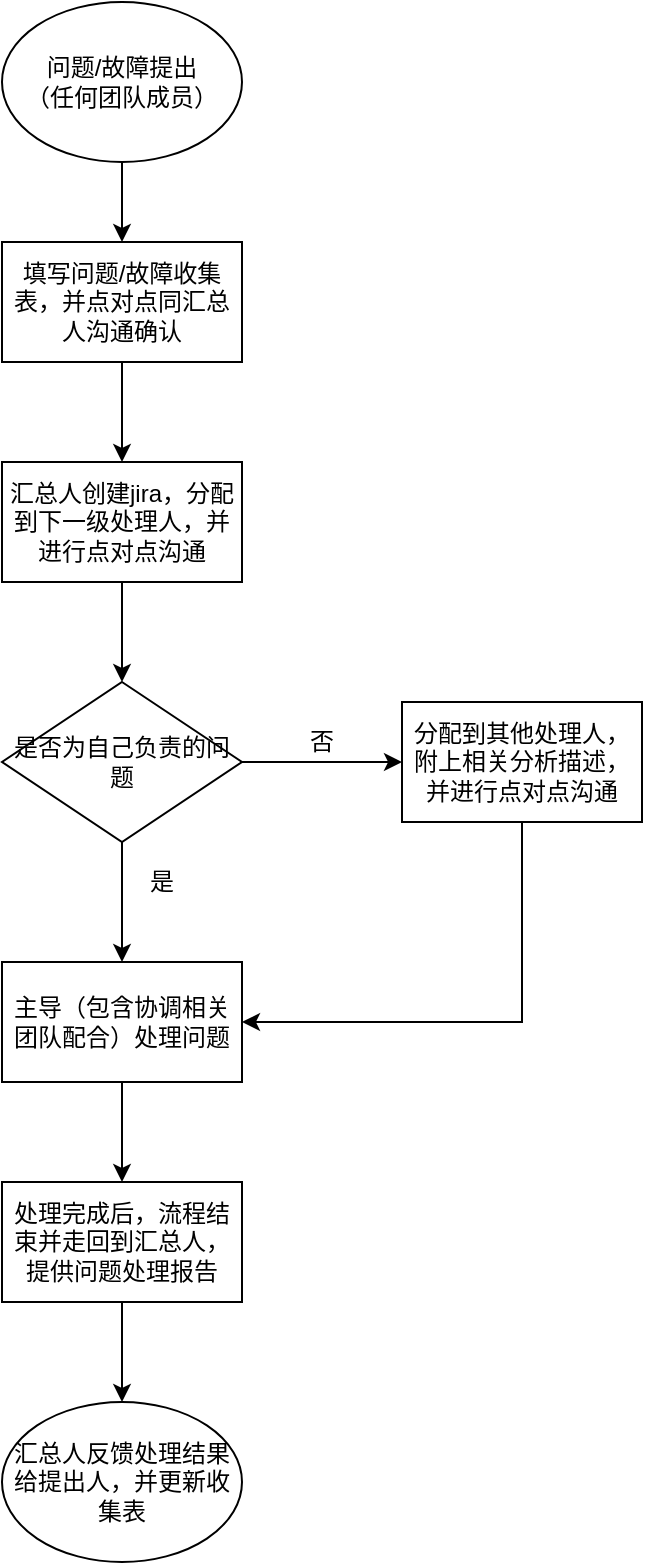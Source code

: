 <mxfile version="14.2.9" type="github">
  <diagram id="8wp-kkvbxen9tDqzM8C1" name="Page-1">
    <mxGraphModel dx="830" dy="800" grid="1" gridSize="10" guides="1" tooltips="1" connect="1" arrows="1" fold="1" page="1" pageScale="1" pageWidth="827" pageHeight="1169" math="0" shadow="0">
      <root>
        <mxCell id="0" />
        <mxCell id="1" parent="0" />
        <mxCell id="-4VRe7rHG7LYMEuQ_F8g-7" style="edgeStyle=orthogonalEdgeStyle;rounded=0;orthogonalLoop=1;jettySize=auto;html=1;exitX=0.5;exitY=1;exitDx=0;exitDy=0;entryX=0.5;entryY=0;entryDx=0;entryDy=0;" edge="1" parent="1" source="-4VRe7rHG7LYMEuQ_F8g-1" target="-4VRe7rHG7LYMEuQ_F8g-2">
          <mxGeometry relative="1" as="geometry" />
        </mxCell>
        <mxCell id="-4VRe7rHG7LYMEuQ_F8g-1" value="问题/故障提出&lt;br&gt;（任何团队成员）" style="ellipse;whiteSpace=wrap;html=1;" vertex="1" parent="1">
          <mxGeometry x="120" y="130" width="120" height="80" as="geometry" />
        </mxCell>
        <mxCell id="-4VRe7rHG7LYMEuQ_F8g-8" style="edgeStyle=orthogonalEdgeStyle;rounded=0;orthogonalLoop=1;jettySize=auto;html=1;exitX=0.5;exitY=1;exitDx=0;exitDy=0;entryX=0.5;entryY=0;entryDx=0;entryDy=0;" edge="1" parent="1" source="-4VRe7rHG7LYMEuQ_F8g-2" target="-4VRe7rHG7LYMEuQ_F8g-3">
          <mxGeometry relative="1" as="geometry" />
        </mxCell>
        <mxCell id="-4VRe7rHG7LYMEuQ_F8g-2" value="填写问题/故障收集表，并点对点同汇总人沟通确认" style="rounded=0;whiteSpace=wrap;html=1;" vertex="1" parent="1">
          <mxGeometry x="120" y="250" width="120" height="60" as="geometry" />
        </mxCell>
        <mxCell id="-4VRe7rHG7LYMEuQ_F8g-9" style="edgeStyle=orthogonalEdgeStyle;rounded=0;orthogonalLoop=1;jettySize=auto;html=1;exitX=0.5;exitY=1;exitDx=0;exitDy=0;entryX=0.5;entryY=0;entryDx=0;entryDy=0;" edge="1" parent="1" source="-4VRe7rHG7LYMEuQ_F8g-3" target="-4VRe7rHG7LYMEuQ_F8g-4">
          <mxGeometry relative="1" as="geometry" />
        </mxCell>
        <mxCell id="-4VRe7rHG7LYMEuQ_F8g-3" value="汇总人创建jira，分配到下一级处理人，并进行点对点沟通" style="rounded=0;whiteSpace=wrap;html=1;" vertex="1" parent="1">
          <mxGeometry x="120" y="360" width="120" height="60" as="geometry" />
        </mxCell>
        <mxCell id="-4VRe7rHG7LYMEuQ_F8g-6" style="edgeStyle=orthogonalEdgeStyle;rounded=0;orthogonalLoop=1;jettySize=auto;html=1;exitX=1;exitY=0.5;exitDx=0;exitDy=0;entryX=0;entryY=0.5;entryDx=0;entryDy=0;" edge="1" parent="1" source="-4VRe7rHG7LYMEuQ_F8g-4" target="-4VRe7rHG7LYMEuQ_F8g-5">
          <mxGeometry relative="1" as="geometry" />
        </mxCell>
        <mxCell id="-4VRe7rHG7LYMEuQ_F8g-13" style="edgeStyle=orthogonalEdgeStyle;rounded=0;orthogonalLoop=1;jettySize=auto;html=1;exitX=0.5;exitY=1;exitDx=0;exitDy=0;entryX=0.5;entryY=0;entryDx=0;entryDy=0;" edge="1" parent="1" source="-4VRe7rHG7LYMEuQ_F8g-4" target="-4VRe7rHG7LYMEuQ_F8g-12">
          <mxGeometry relative="1" as="geometry" />
        </mxCell>
        <mxCell id="-4VRe7rHG7LYMEuQ_F8g-4" value="是否为自己负责的问题" style="rhombus;whiteSpace=wrap;html=1;" vertex="1" parent="1">
          <mxGeometry x="120" y="470" width="120" height="80" as="geometry" />
        </mxCell>
        <mxCell id="-4VRe7rHG7LYMEuQ_F8g-14" style="edgeStyle=orthogonalEdgeStyle;rounded=0;orthogonalLoop=1;jettySize=auto;html=1;entryX=1;entryY=0.5;entryDx=0;entryDy=0;" edge="1" parent="1" source="-4VRe7rHG7LYMEuQ_F8g-5" target="-4VRe7rHG7LYMEuQ_F8g-12">
          <mxGeometry relative="1" as="geometry">
            <mxPoint x="380" y="650" as="targetPoint" />
            <Array as="points">
              <mxPoint x="380" y="640" />
            </Array>
          </mxGeometry>
        </mxCell>
        <mxCell id="-4VRe7rHG7LYMEuQ_F8g-5" value="分配到其他处理人，附上相关分析描述，并进行点对点沟通" style="rounded=0;whiteSpace=wrap;html=1;" vertex="1" parent="1">
          <mxGeometry x="320" y="480" width="120" height="60" as="geometry" />
        </mxCell>
        <mxCell id="-4VRe7rHG7LYMEuQ_F8g-10" value="否" style="text;html=1;strokeColor=none;fillColor=none;align=center;verticalAlign=middle;whiteSpace=wrap;rounded=0;" vertex="1" parent="1">
          <mxGeometry x="260" y="490" width="40" height="20" as="geometry" />
        </mxCell>
        <mxCell id="-4VRe7rHG7LYMEuQ_F8g-17" style="edgeStyle=orthogonalEdgeStyle;rounded=0;orthogonalLoop=1;jettySize=auto;html=1;exitX=0.5;exitY=1;exitDx=0;exitDy=0;entryX=0.5;entryY=0;entryDx=0;entryDy=0;" edge="1" parent="1" source="-4VRe7rHG7LYMEuQ_F8g-12" target="-4VRe7rHG7LYMEuQ_F8g-15">
          <mxGeometry relative="1" as="geometry" />
        </mxCell>
        <mxCell id="-4VRe7rHG7LYMEuQ_F8g-12" value="主导（包含协调相关团队配合）处理问题" style="rounded=0;whiteSpace=wrap;html=1;" vertex="1" parent="1">
          <mxGeometry x="120" y="610" width="120" height="60" as="geometry" />
        </mxCell>
        <mxCell id="-4VRe7rHG7LYMEuQ_F8g-19" style="edgeStyle=orthogonalEdgeStyle;rounded=0;orthogonalLoop=1;jettySize=auto;html=1;exitX=0.5;exitY=1;exitDx=0;exitDy=0;entryX=0.5;entryY=0;entryDx=0;entryDy=0;" edge="1" parent="1" source="-4VRe7rHG7LYMEuQ_F8g-15" target="-4VRe7rHG7LYMEuQ_F8g-18">
          <mxGeometry relative="1" as="geometry" />
        </mxCell>
        <mxCell id="-4VRe7rHG7LYMEuQ_F8g-15" value="处理完成后，流程结束并走回到汇总人，提供问题处理报告" style="rounded=0;whiteSpace=wrap;html=1;" vertex="1" parent="1">
          <mxGeometry x="120" y="720" width="120" height="60" as="geometry" />
        </mxCell>
        <mxCell id="-4VRe7rHG7LYMEuQ_F8g-16" value="是" style="text;html=1;strokeColor=none;fillColor=none;align=center;verticalAlign=middle;whiteSpace=wrap;rounded=0;" vertex="1" parent="1">
          <mxGeometry x="180" y="560" width="40" height="20" as="geometry" />
        </mxCell>
        <mxCell id="-4VRe7rHG7LYMEuQ_F8g-18" value="汇总人反馈处理结果给提出人，并更新收集表" style="ellipse;whiteSpace=wrap;html=1;" vertex="1" parent="1">
          <mxGeometry x="120" y="830" width="120" height="80" as="geometry" />
        </mxCell>
      </root>
    </mxGraphModel>
  </diagram>
</mxfile>
